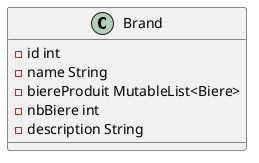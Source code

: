 @startuml Class Brand

class Brand {
    - id int
    - name String
    - biereProduit MutableList<Biere>
    - nbBiere int
    - description String
}

@enduml